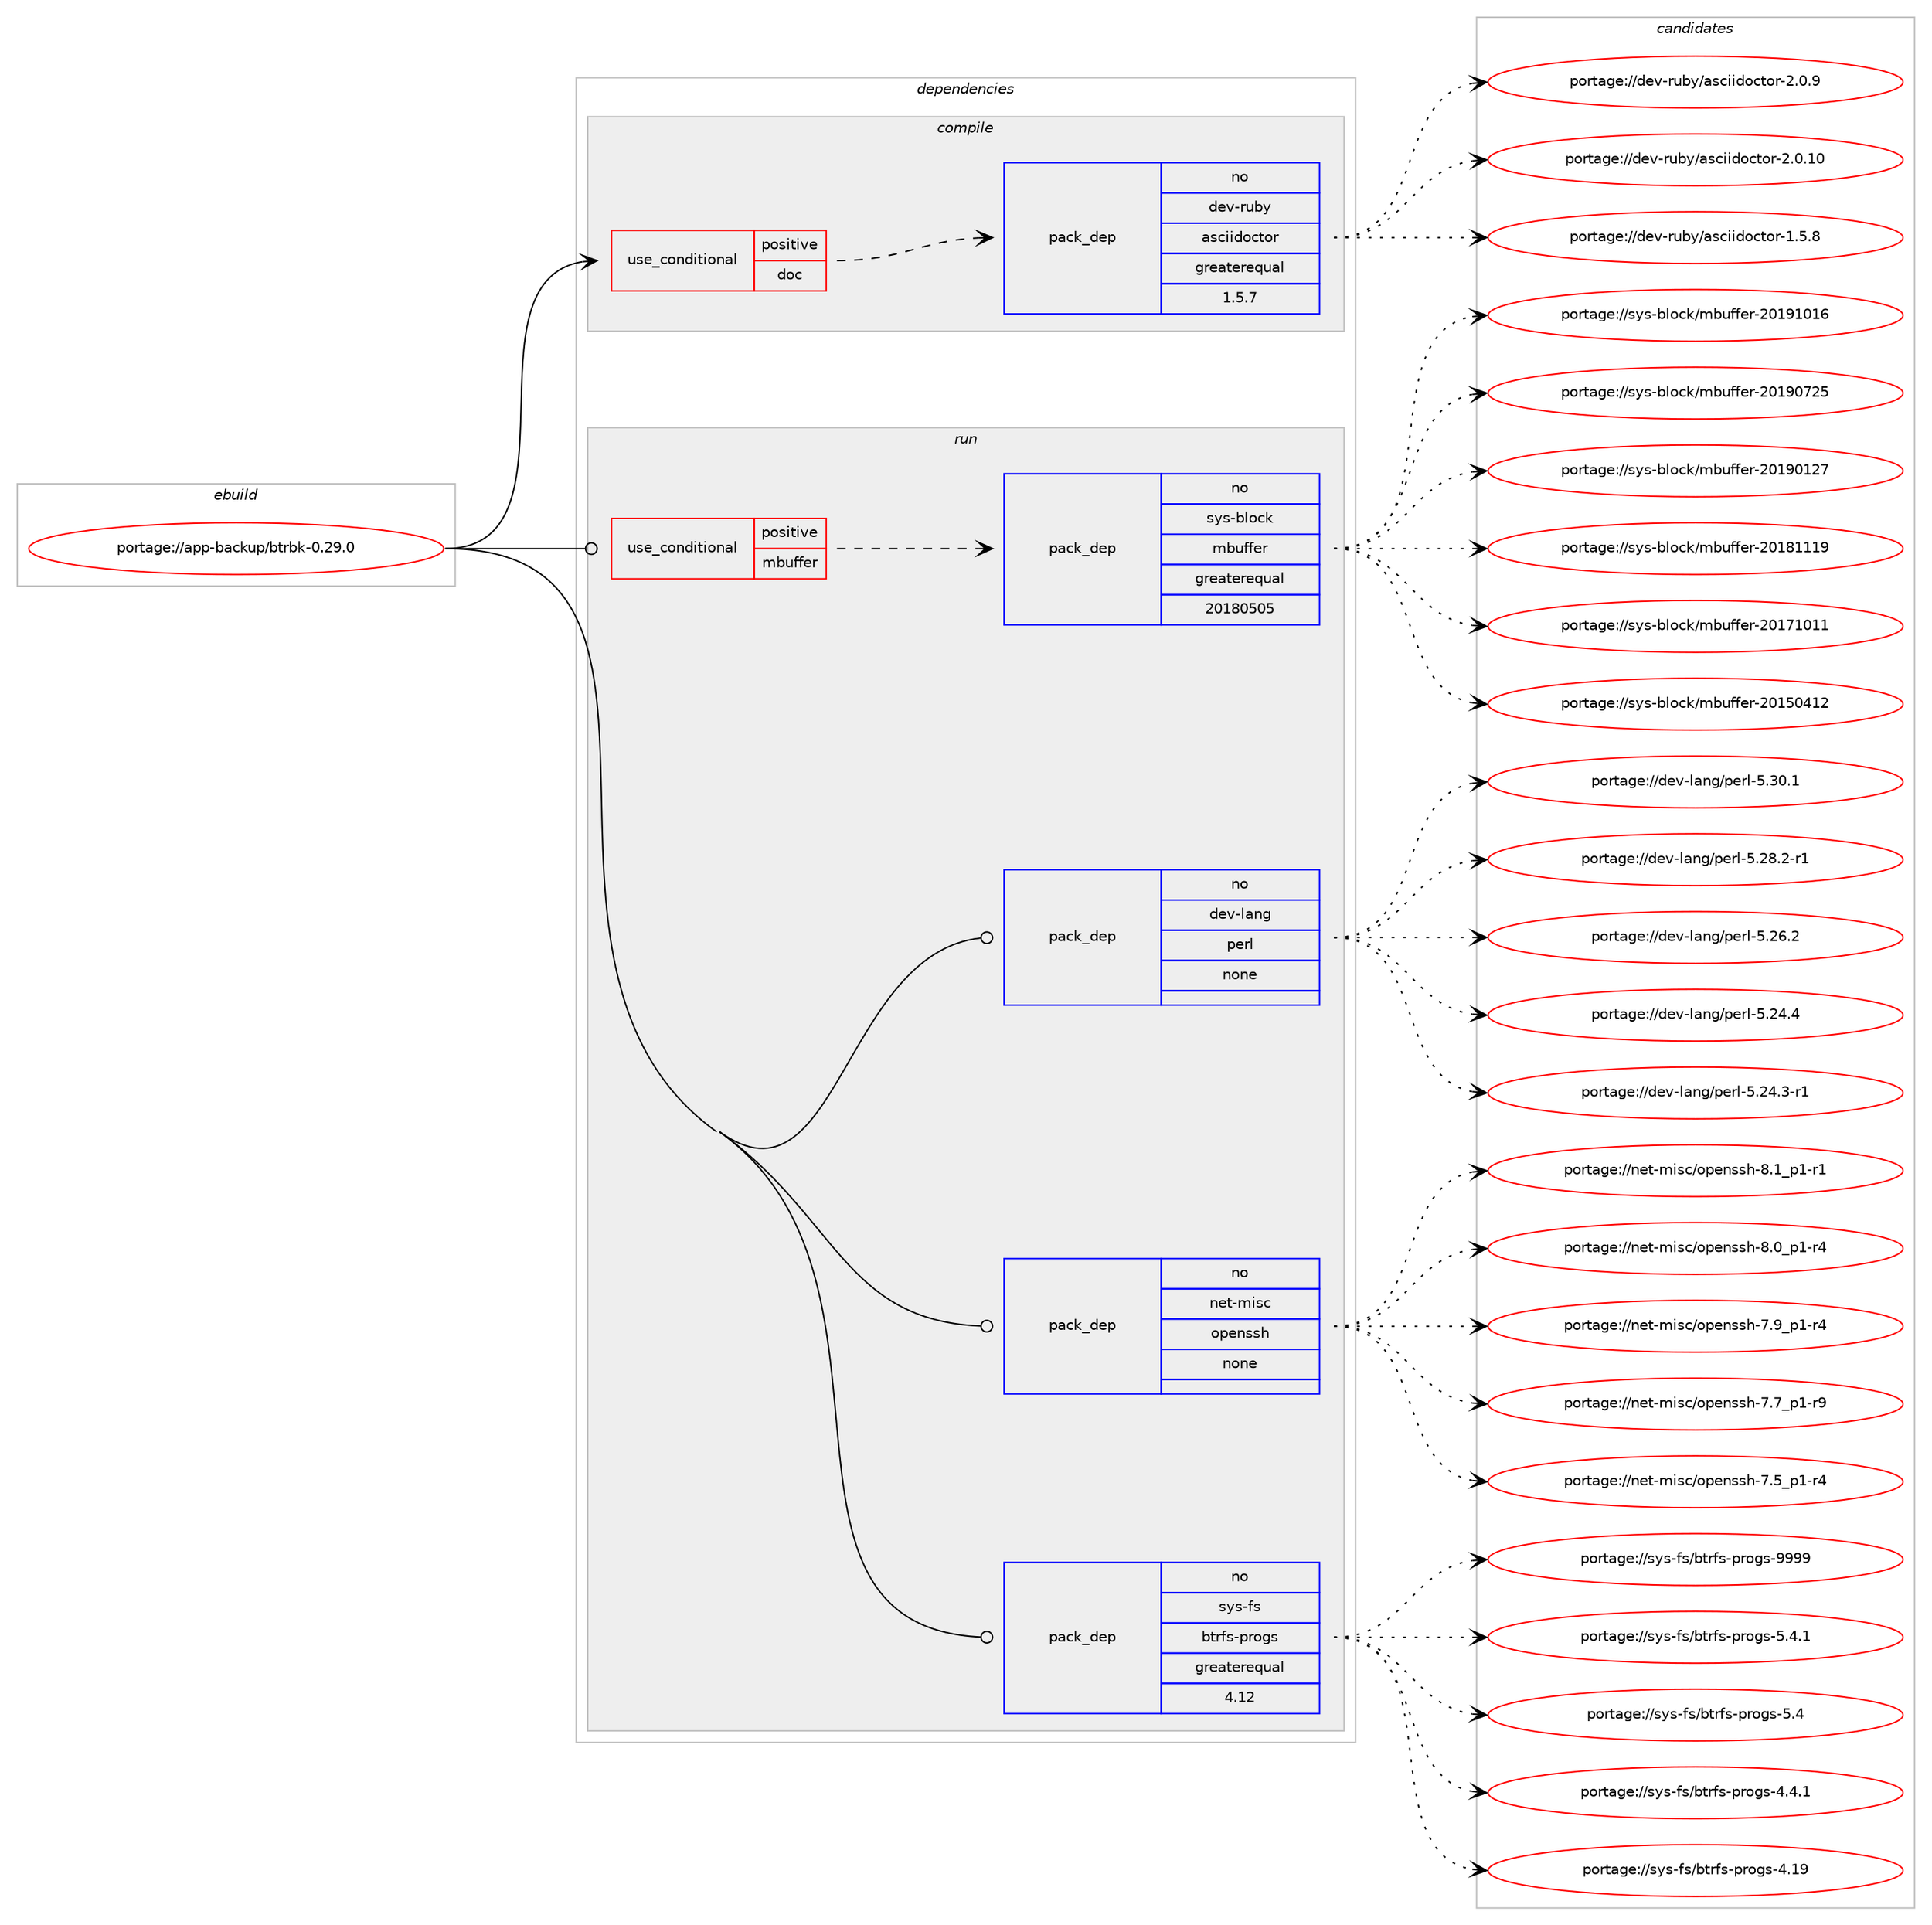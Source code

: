 digraph prolog {

# *************
# Graph options
# *************

newrank=true;
concentrate=true;
compound=true;
graph [rankdir=LR,fontname=Helvetica,fontsize=10,ranksep=1.5];#, ranksep=2.5, nodesep=0.2];
edge  [arrowhead=vee];
node  [fontname=Helvetica,fontsize=10];

# **********
# The ebuild
# **********

subgraph cluster_leftcol {
color=gray;
label=<<i>ebuild</i>>;
id [label="portage://app-backup/btrbk-0.29.0", color=red, width=4, href="../app-backup/btrbk-0.29.0.svg"];
}

# ****************
# The dependencies
# ****************

subgraph cluster_midcol {
color=gray;
label=<<i>dependencies</i>>;
subgraph cluster_compile {
fillcolor="#eeeeee";
style=filled;
label=<<i>compile</i>>;
subgraph cond152169 {
dependency646111 [label=<<TABLE BORDER="0" CELLBORDER="1" CELLSPACING="0" CELLPADDING="4"><TR><TD ROWSPAN="3" CELLPADDING="10">use_conditional</TD></TR><TR><TD>positive</TD></TR><TR><TD>doc</TD></TR></TABLE>>, shape=none, color=red];
subgraph pack485347 {
dependency646112 [label=<<TABLE BORDER="0" CELLBORDER="1" CELLSPACING="0" CELLPADDING="4" WIDTH="220"><TR><TD ROWSPAN="6" CELLPADDING="30">pack_dep</TD></TR><TR><TD WIDTH="110">no</TD></TR><TR><TD>dev-ruby</TD></TR><TR><TD>asciidoctor</TD></TR><TR><TD>greaterequal</TD></TR><TR><TD>1.5.7</TD></TR></TABLE>>, shape=none, color=blue];
}
dependency646111:e -> dependency646112:w [weight=20,style="dashed",arrowhead="vee"];
}
id:e -> dependency646111:w [weight=20,style="solid",arrowhead="vee"];
}
subgraph cluster_compileandrun {
fillcolor="#eeeeee";
style=filled;
label=<<i>compile and run</i>>;
}
subgraph cluster_run {
fillcolor="#eeeeee";
style=filled;
label=<<i>run</i>>;
subgraph cond152170 {
dependency646113 [label=<<TABLE BORDER="0" CELLBORDER="1" CELLSPACING="0" CELLPADDING="4"><TR><TD ROWSPAN="3" CELLPADDING="10">use_conditional</TD></TR><TR><TD>positive</TD></TR><TR><TD>mbuffer</TD></TR></TABLE>>, shape=none, color=red];
subgraph pack485348 {
dependency646114 [label=<<TABLE BORDER="0" CELLBORDER="1" CELLSPACING="0" CELLPADDING="4" WIDTH="220"><TR><TD ROWSPAN="6" CELLPADDING="30">pack_dep</TD></TR><TR><TD WIDTH="110">no</TD></TR><TR><TD>sys-block</TD></TR><TR><TD>mbuffer</TD></TR><TR><TD>greaterequal</TD></TR><TR><TD>20180505</TD></TR></TABLE>>, shape=none, color=blue];
}
dependency646113:e -> dependency646114:w [weight=20,style="dashed",arrowhead="vee"];
}
id:e -> dependency646113:w [weight=20,style="solid",arrowhead="odot"];
subgraph pack485349 {
dependency646115 [label=<<TABLE BORDER="0" CELLBORDER="1" CELLSPACING="0" CELLPADDING="4" WIDTH="220"><TR><TD ROWSPAN="6" CELLPADDING="30">pack_dep</TD></TR><TR><TD WIDTH="110">no</TD></TR><TR><TD>dev-lang</TD></TR><TR><TD>perl</TD></TR><TR><TD>none</TD></TR><TR><TD></TD></TR></TABLE>>, shape=none, color=blue];
}
id:e -> dependency646115:w [weight=20,style="solid",arrowhead="odot"];
subgraph pack485350 {
dependency646116 [label=<<TABLE BORDER="0" CELLBORDER="1" CELLSPACING="0" CELLPADDING="4" WIDTH="220"><TR><TD ROWSPAN="6" CELLPADDING="30">pack_dep</TD></TR><TR><TD WIDTH="110">no</TD></TR><TR><TD>net-misc</TD></TR><TR><TD>openssh</TD></TR><TR><TD>none</TD></TR><TR><TD></TD></TR></TABLE>>, shape=none, color=blue];
}
id:e -> dependency646116:w [weight=20,style="solid",arrowhead="odot"];
subgraph pack485351 {
dependency646117 [label=<<TABLE BORDER="0" CELLBORDER="1" CELLSPACING="0" CELLPADDING="4" WIDTH="220"><TR><TD ROWSPAN="6" CELLPADDING="30">pack_dep</TD></TR><TR><TD WIDTH="110">no</TD></TR><TR><TD>sys-fs</TD></TR><TR><TD>btrfs-progs</TD></TR><TR><TD>greaterequal</TD></TR><TR><TD>4.12</TD></TR></TABLE>>, shape=none, color=blue];
}
id:e -> dependency646117:w [weight=20,style="solid",arrowhead="odot"];
}
}

# **************
# The candidates
# **************

subgraph cluster_choices {
rank=same;
color=gray;
label=<<i>candidates</i>>;

subgraph choice485347 {
color=black;
nodesep=1;
choice100101118451141179812147971159910510510011199116111114455046484657 [label="portage://dev-ruby/asciidoctor-2.0.9", color=red, width=4,href="../dev-ruby/asciidoctor-2.0.9.svg"];
choice10010111845114117981214797115991051051001119911611111445504648464948 [label="portage://dev-ruby/asciidoctor-2.0.10", color=red, width=4,href="../dev-ruby/asciidoctor-2.0.10.svg"];
choice100101118451141179812147971159910510510011199116111114454946534656 [label="portage://dev-ruby/asciidoctor-1.5.8", color=red, width=4,href="../dev-ruby/asciidoctor-1.5.8.svg"];
dependency646112:e -> choice100101118451141179812147971159910510510011199116111114455046484657:w [style=dotted,weight="100"];
dependency646112:e -> choice10010111845114117981214797115991051051001119911611111445504648464948:w [style=dotted,weight="100"];
dependency646112:e -> choice100101118451141179812147971159910510510011199116111114454946534656:w [style=dotted,weight="100"];
}
subgraph choice485348 {
color=black;
nodesep=1;
choice1151211154598108111991074710998117102102101114455048495749484954 [label="portage://sys-block/mbuffer-20191016", color=red, width=4,href="../sys-block/mbuffer-20191016.svg"];
choice1151211154598108111991074710998117102102101114455048495748555053 [label="portage://sys-block/mbuffer-20190725", color=red, width=4,href="../sys-block/mbuffer-20190725.svg"];
choice1151211154598108111991074710998117102102101114455048495748495055 [label="portage://sys-block/mbuffer-20190127", color=red, width=4,href="../sys-block/mbuffer-20190127.svg"];
choice1151211154598108111991074710998117102102101114455048495649494957 [label="portage://sys-block/mbuffer-20181119", color=red, width=4,href="../sys-block/mbuffer-20181119.svg"];
choice1151211154598108111991074710998117102102101114455048495549484949 [label="portage://sys-block/mbuffer-20171011", color=red, width=4,href="../sys-block/mbuffer-20171011.svg"];
choice1151211154598108111991074710998117102102101114455048495348524950 [label="portage://sys-block/mbuffer-20150412", color=red, width=4,href="../sys-block/mbuffer-20150412.svg"];
dependency646114:e -> choice1151211154598108111991074710998117102102101114455048495749484954:w [style=dotted,weight="100"];
dependency646114:e -> choice1151211154598108111991074710998117102102101114455048495748555053:w [style=dotted,weight="100"];
dependency646114:e -> choice1151211154598108111991074710998117102102101114455048495748495055:w [style=dotted,weight="100"];
dependency646114:e -> choice1151211154598108111991074710998117102102101114455048495649494957:w [style=dotted,weight="100"];
dependency646114:e -> choice1151211154598108111991074710998117102102101114455048495549484949:w [style=dotted,weight="100"];
dependency646114:e -> choice1151211154598108111991074710998117102102101114455048495348524950:w [style=dotted,weight="100"];
}
subgraph choice485349 {
color=black;
nodesep=1;
choice10010111845108971101034711210111410845534651484649 [label="portage://dev-lang/perl-5.30.1", color=red, width=4,href="../dev-lang/perl-5.30.1.svg"];
choice100101118451089711010347112101114108455346505646504511449 [label="portage://dev-lang/perl-5.28.2-r1", color=red, width=4,href="../dev-lang/perl-5.28.2-r1.svg"];
choice10010111845108971101034711210111410845534650544650 [label="portage://dev-lang/perl-5.26.2", color=red, width=4,href="../dev-lang/perl-5.26.2.svg"];
choice10010111845108971101034711210111410845534650524652 [label="portage://dev-lang/perl-5.24.4", color=red, width=4,href="../dev-lang/perl-5.24.4.svg"];
choice100101118451089711010347112101114108455346505246514511449 [label="portage://dev-lang/perl-5.24.3-r1", color=red, width=4,href="../dev-lang/perl-5.24.3-r1.svg"];
dependency646115:e -> choice10010111845108971101034711210111410845534651484649:w [style=dotted,weight="100"];
dependency646115:e -> choice100101118451089711010347112101114108455346505646504511449:w [style=dotted,weight="100"];
dependency646115:e -> choice10010111845108971101034711210111410845534650544650:w [style=dotted,weight="100"];
dependency646115:e -> choice10010111845108971101034711210111410845534650524652:w [style=dotted,weight="100"];
dependency646115:e -> choice100101118451089711010347112101114108455346505246514511449:w [style=dotted,weight="100"];
}
subgraph choice485350 {
color=black;
nodesep=1;
choice1101011164510910511599471111121011101151151044556464995112494511449 [label="portage://net-misc/openssh-8.1_p1-r1", color=red, width=4,href="../net-misc/openssh-8.1_p1-r1.svg"];
choice1101011164510910511599471111121011101151151044556464895112494511452 [label="portage://net-misc/openssh-8.0_p1-r4", color=red, width=4,href="../net-misc/openssh-8.0_p1-r4.svg"];
choice1101011164510910511599471111121011101151151044555465795112494511452 [label="portage://net-misc/openssh-7.9_p1-r4", color=red, width=4,href="../net-misc/openssh-7.9_p1-r4.svg"];
choice1101011164510910511599471111121011101151151044555465595112494511457 [label="portage://net-misc/openssh-7.7_p1-r9", color=red, width=4,href="../net-misc/openssh-7.7_p1-r9.svg"];
choice1101011164510910511599471111121011101151151044555465395112494511452 [label="portage://net-misc/openssh-7.5_p1-r4", color=red, width=4,href="../net-misc/openssh-7.5_p1-r4.svg"];
dependency646116:e -> choice1101011164510910511599471111121011101151151044556464995112494511449:w [style=dotted,weight="100"];
dependency646116:e -> choice1101011164510910511599471111121011101151151044556464895112494511452:w [style=dotted,weight="100"];
dependency646116:e -> choice1101011164510910511599471111121011101151151044555465795112494511452:w [style=dotted,weight="100"];
dependency646116:e -> choice1101011164510910511599471111121011101151151044555465595112494511457:w [style=dotted,weight="100"];
dependency646116:e -> choice1101011164510910511599471111121011101151151044555465395112494511452:w [style=dotted,weight="100"];
}
subgraph choice485351 {
color=black;
nodesep=1;
choice115121115451021154798116114102115451121141111031154557575757 [label="portage://sys-fs/btrfs-progs-9999", color=red, width=4,href="../sys-fs/btrfs-progs-9999.svg"];
choice11512111545102115479811611410211545112114111103115455346524649 [label="portage://sys-fs/btrfs-progs-5.4.1", color=red, width=4,href="../sys-fs/btrfs-progs-5.4.1.svg"];
choice1151211154510211547981161141021154511211411110311545534652 [label="portage://sys-fs/btrfs-progs-5.4", color=red, width=4,href="../sys-fs/btrfs-progs-5.4.svg"];
choice11512111545102115479811611410211545112114111103115455246524649 [label="portage://sys-fs/btrfs-progs-4.4.1", color=red, width=4,href="../sys-fs/btrfs-progs-4.4.1.svg"];
choice115121115451021154798116114102115451121141111031154552464957 [label="portage://sys-fs/btrfs-progs-4.19", color=red, width=4,href="../sys-fs/btrfs-progs-4.19.svg"];
dependency646117:e -> choice115121115451021154798116114102115451121141111031154557575757:w [style=dotted,weight="100"];
dependency646117:e -> choice11512111545102115479811611410211545112114111103115455346524649:w [style=dotted,weight="100"];
dependency646117:e -> choice1151211154510211547981161141021154511211411110311545534652:w [style=dotted,weight="100"];
dependency646117:e -> choice11512111545102115479811611410211545112114111103115455246524649:w [style=dotted,weight="100"];
dependency646117:e -> choice115121115451021154798116114102115451121141111031154552464957:w [style=dotted,weight="100"];
}
}

}
